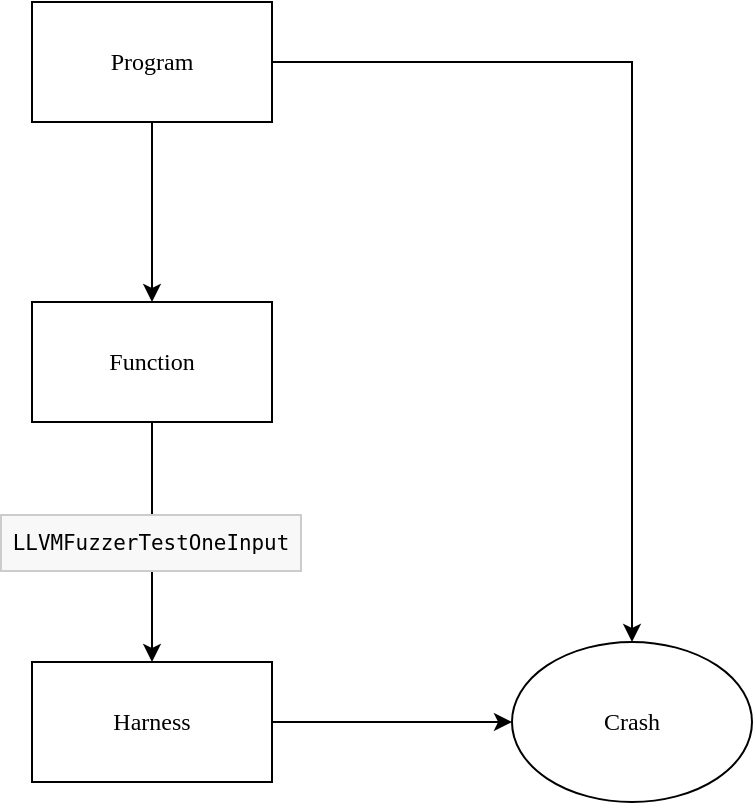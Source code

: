 <mxfile version="24.0.1" type="github">
  <diagram name="第 1 页" id="GjRqVBdj_CGek5S5LRbK">
    <mxGraphModel dx="938" dy="377" grid="1" gridSize="10" guides="1" tooltips="1" connect="1" arrows="1" fold="1" page="1" pageScale="1" pageWidth="827" pageHeight="1169" background="none" math="0" shadow="0">
      <root>
        <mxCell id="0" />
        <mxCell id="1" parent="0" />
        <mxCell id="jjYW8bIcxZJKEQpSmEgw-5" value="" style="edgeStyle=orthogonalEdgeStyle;rounded=0;orthogonalLoop=1;jettySize=auto;html=1;" edge="1" parent="1" source="jjYW8bIcxZJKEQpSmEgw-2" target="jjYW8bIcxZJKEQpSmEgw-4">
          <mxGeometry relative="1" as="geometry" />
        </mxCell>
        <mxCell id="jjYW8bIcxZJKEQpSmEgw-9" style="edgeStyle=orthogonalEdgeStyle;rounded=0;orthogonalLoop=1;jettySize=auto;html=1;" edge="1" parent="1" source="jjYW8bIcxZJKEQpSmEgw-2" target="jjYW8bIcxZJKEQpSmEgw-7">
          <mxGeometry relative="1" as="geometry" />
        </mxCell>
        <mxCell id="jjYW8bIcxZJKEQpSmEgw-2" value="&lt;font face=&quot;Comic Sans MS&quot;&gt;Program&lt;/font&gt;" style="rounded=0;whiteSpace=wrap;html=1;" vertex="1" parent="1">
          <mxGeometry x="100" y="180" width="120" height="60" as="geometry" />
        </mxCell>
        <mxCell id="jjYW8bIcxZJKEQpSmEgw-8" style="edgeStyle=orthogonalEdgeStyle;rounded=0;orthogonalLoop=1;jettySize=auto;html=1;" edge="1" parent="1" source="jjYW8bIcxZJKEQpSmEgw-3" target="jjYW8bIcxZJKEQpSmEgw-7">
          <mxGeometry relative="1" as="geometry" />
        </mxCell>
        <mxCell id="jjYW8bIcxZJKEQpSmEgw-3" value="&lt;font face=&quot;Comic Sans MS&quot;&gt;Harness&lt;/font&gt;" style="rounded=0;whiteSpace=wrap;html=1;" vertex="1" parent="1">
          <mxGeometry x="100" y="510" width="120" height="60" as="geometry" />
        </mxCell>
        <mxCell id="jjYW8bIcxZJKEQpSmEgw-6" style="edgeStyle=orthogonalEdgeStyle;rounded=0;orthogonalLoop=1;jettySize=auto;html=1;entryX=0.5;entryY=0;entryDx=0;entryDy=0;" edge="1" parent="1" source="jjYW8bIcxZJKEQpSmEgw-4" target="jjYW8bIcxZJKEQpSmEgw-3">
          <mxGeometry relative="1" as="geometry" />
        </mxCell>
        <mxCell id="jjYW8bIcxZJKEQpSmEgw-11" value="&lt;pre style=&quot;line-height: 15.96px; overflow: auto hidden; clear: both; font-family: Consolas, &amp;quot;Deja Vu Sans Mono&amp;quot;, &amp;quot;Bitstream Vera Sans Mono&amp;quot;, monospace; font-size: 0.95em; padding: 0.5em; border: 1px solid rgb(204, 204, 204); background-color: rgb(248, 248, 248); margin-top: 0px; margin-bottom: 0px; text-align: left;&quot;&gt;&lt;span class=&quot;n&quot;&gt;LLVMFuzzerTestOneInput&lt;/span&gt;&lt;/pre&gt;" style="edgeLabel;html=1;align=center;verticalAlign=middle;resizable=0;points=[];" vertex="1" connectable="0" parent="jjYW8bIcxZJKEQpSmEgw-6">
          <mxGeometry x="0.002" y="-1" relative="1" as="geometry">
            <mxPoint as="offset" />
          </mxGeometry>
        </mxCell>
        <mxCell id="jjYW8bIcxZJKEQpSmEgw-4" value="&lt;font face=&quot;Comic Sans MS&quot;&gt;Function&lt;/font&gt;" style="rounded=0;whiteSpace=wrap;html=1;" vertex="1" parent="1">
          <mxGeometry x="100" y="330" width="120" height="60" as="geometry" />
        </mxCell>
        <mxCell id="jjYW8bIcxZJKEQpSmEgw-7" value="&lt;font face=&quot;Comic Sans MS&quot;&gt;Crash&lt;/font&gt;" style="ellipse;whiteSpace=wrap;html=1;" vertex="1" parent="1">
          <mxGeometry x="340" y="500" width="120" height="80" as="geometry" />
        </mxCell>
      </root>
    </mxGraphModel>
  </diagram>
</mxfile>
